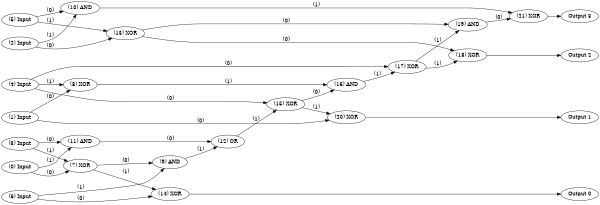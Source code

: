 digraph NeuralNetwork {
rankdir=LR;
size="4,3";
center = true;
node0 [label="(0) Input", color=black, labelfontcolor=black, fontcolor=black];
node1 [label="(1) Input", color=black, labelfontcolor=black, fontcolor=black];
node2 [label="(2) Input", color=black, labelfontcolor=black, fontcolor=black];
node3 [label="(3) Input", color=black, labelfontcolor=black, fontcolor=black];
node4 [label="(4) Input", color=black, labelfontcolor=black, fontcolor=black];
node5 [label="(5) Input", color=black, labelfontcolor=black, fontcolor=black];
node6 [label="(6) Input", color=black, labelfontcolor=black, fontcolor=black];
node7 [label="(7) XOR", color=black, labelfontcolor=black, fontcolor=black];
node0 -> node7 [label=" (0)", labelfontcolor=black, fontcolor=black, bold=true, color=black];
node3 -> node7 [label=" (1)", labelfontcolor=black, fontcolor=black, bold=true, color=black];
node8 [label="(8) XOR", color=black, labelfontcolor=black, fontcolor=black];
node1 -> node8 [label=" (0)", labelfontcolor=black, fontcolor=black, bold=true, color=black];
node4 -> node8 [label=" (1)", labelfontcolor=black, fontcolor=black, bold=true, color=black];
node9 [label="(9) AND", color=black, labelfontcolor=black, fontcolor=black];
node7 -> node9 [label=" (0)", labelfontcolor=black, fontcolor=black, bold=true, color=black];
node6 -> node9 [label=" (1)", labelfontcolor=black, fontcolor=black, bold=true, color=black];
node10 [label="(10) AND", color=black, labelfontcolor=black, fontcolor=black];
node5 -> node10 [label=" (0)", labelfontcolor=black, fontcolor=black, bold=true, color=black];
node2 -> node10 [label=" (1)", labelfontcolor=black, fontcolor=black, bold=true, color=black];
node11 [label="(11) AND", color=black, labelfontcolor=black, fontcolor=black];
node3 -> node11 [label=" (0)", labelfontcolor=black, fontcolor=black, bold=true, color=black];
node0 -> node11 [label=" (1)", labelfontcolor=black, fontcolor=black, bold=true, color=black];
node12 [label="(12) OR", color=black, labelfontcolor=black, fontcolor=black];
node11 -> node12 [label=" (0)", labelfontcolor=black, fontcolor=black, bold=true, color=black];
node9 -> node12 [label=" (1)", labelfontcolor=black, fontcolor=black, bold=true, color=black];
node13 [label="(13) XOR", color=black, labelfontcolor=black, fontcolor=black];
node2 -> node13 [label=" (0)", labelfontcolor=black, fontcolor=black, bold=true, color=black];
node5 -> node13 [label=" (1)", labelfontcolor=black, fontcolor=black, bold=true, color=black];
node14 [label="(14) XOR", color=black, labelfontcolor=black, fontcolor=black];
node6 -> node14 [label=" (0)", labelfontcolor=black, fontcolor=black, bold=true, color=black];
node7 -> node14 [label=" (1)", labelfontcolor=black, fontcolor=black, bold=true, color=black];
node15 [label="(15) XOR", color=black, labelfontcolor=black, fontcolor=black];
node4 -> node15 [label=" (0)", labelfontcolor=black, fontcolor=black, bold=true, color=black];
node12 -> node15 [label=" (1)", labelfontcolor=black, fontcolor=black, bold=true, color=black];
node16 [label="(16) AND", color=black, labelfontcolor=black, fontcolor=black];
node15 -> node16 [label=" (0)", labelfontcolor=black, fontcolor=black, bold=true, color=black];
node8 -> node16 [label=" (1)", labelfontcolor=black, fontcolor=black, bold=true, color=black];
node17 [label="(17) XOR", color=black, labelfontcolor=black, fontcolor=black];
node4 -> node17 [label=" (0)", labelfontcolor=black, fontcolor=black, bold=true, color=black];
node16 -> node17 [label=" (1)", labelfontcolor=black, fontcolor=black, bold=true, color=black];
node18 [label="(18) XOR", color=black, labelfontcolor=black, fontcolor=black];
node13 -> node18 [label=" (0)", labelfontcolor=black, fontcolor=black, bold=true, color=black];
node17 -> node18 [label=" (1)", labelfontcolor=black, fontcolor=black, bold=true, color=black];
node19 [label="(19) AND", color=black, labelfontcolor=black, fontcolor=black];
node13 -> node19 [label=" (0)", labelfontcolor=black, fontcolor=black, bold=true, color=black];
node17 -> node19 [label=" (1)", labelfontcolor=black, fontcolor=black, bold=true, color=black];
node20 [label="(20) XOR", color=black, labelfontcolor=black, fontcolor=black];
node1 -> node20 [label=" (0)", labelfontcolor=black, fontcolor=black, bold=true, color=black];
node15 -> node20 [label=" (1)", labelfontcolor=black, fontcolor=black, bold=true, color=black];
node21 [label="(21) XOR", color=black, labelfontcolor=black, fontcolor=black];
node19 -> node21 [label=" (0)", labelfontcolor=black, fontcolor=black, bold=true, color=black];
node10 -> node21 [label=" (1)", labelfontcolor=black, fontcolor=black, bold=true, color=black];
node22 [label="Output 0", color=black, labelfontcolor=black, fontcolor=black];
node14 -> node22 [labelfontcolor=black, fontcolor=black, bold=true, color=black];
node23 [label="Output 1", color=black, labelfontcolor=black, fontcolor=black];
node20 -> node23 [labelfontcolor=black, fontcolor=black, bold=true, color=black];
node24 [label="Output 2", color=black, labelfontcolor=black, fontcolor=black];
node18 -> node24 [labelfontcolor=black, fontcolor=black, bold=true, color=black];
node25 [label="Output 3", color=black, labelfontcolor=black, fontcolor=black];
node21 -> node25 [labelfontcolor=black, fontcolor=black, bold=true, color=black];
{ rank = source; "node0"; "node1"; "node2"; "node3"; "node4"; "node5"; "node6"; }
{ rank = max;"node22";"node23";"node24";"node25"; }
}